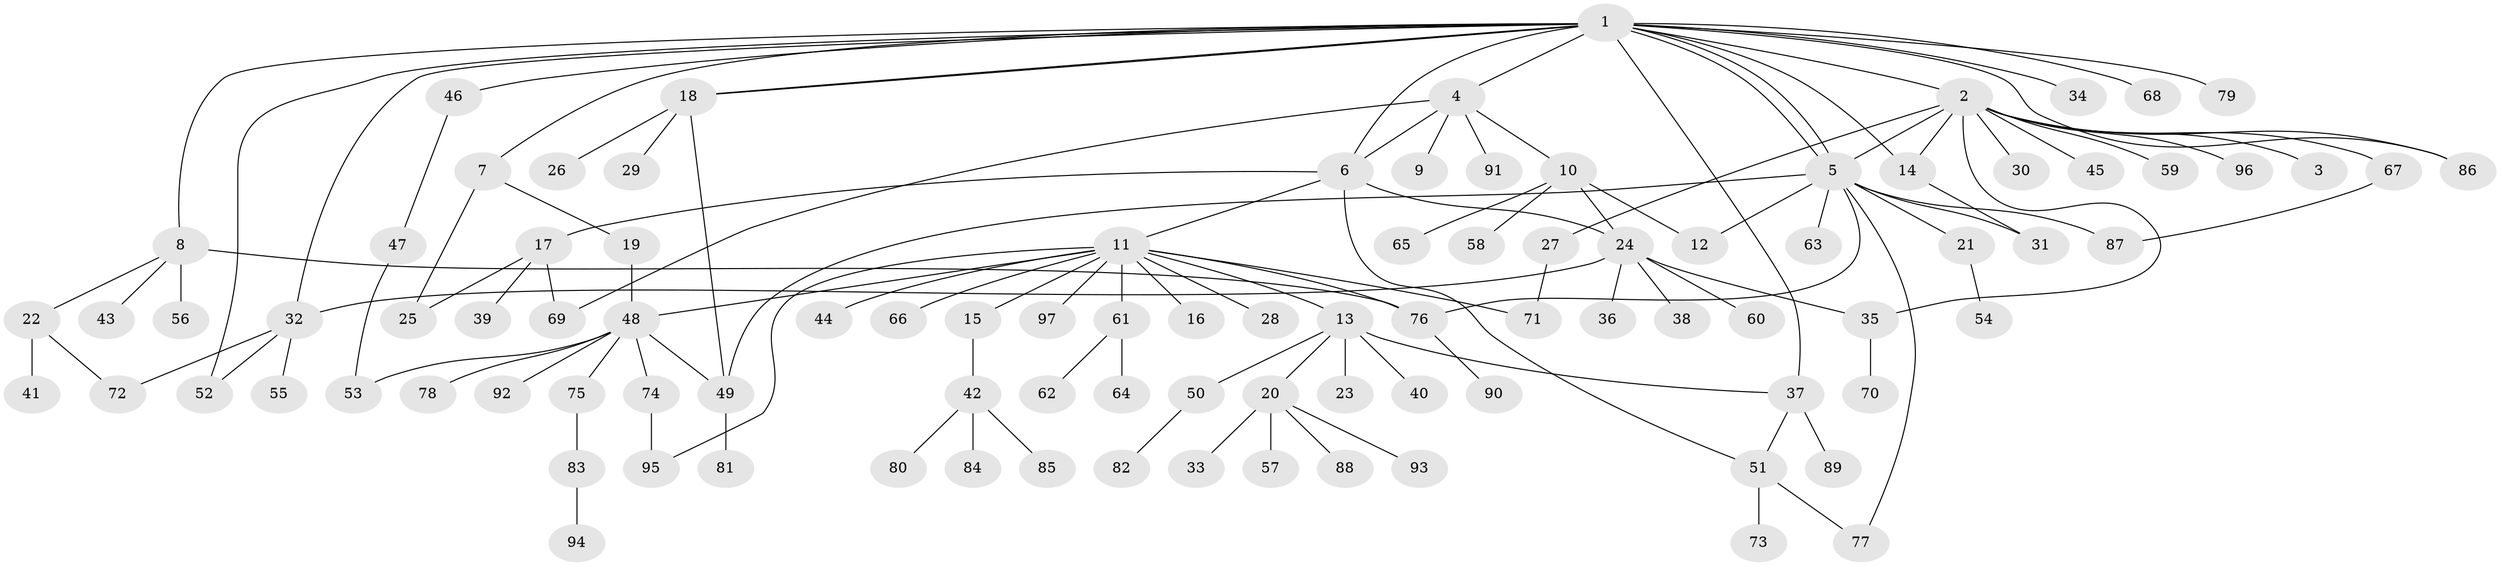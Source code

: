// coarse degree distribution, {1: 0.8620689655172413, 2: 0.06896551724137931, 11: 0.034482758620689655, 18: 0.034482758620689655}
// Generated by graph-tools (version 1.1) at 2025/51/03/04/25 21:51:22]
// undirected, 97 vertices, 123 edges
graph export_dot {
graph [start="1"]
  node [color=gray90,style=filled];
  1;
  2;
  3;
  4;
  5;
  6;
  7;
  8;
  9;
  10;
  11;
  12;
  13;
  14;
  15;
  16;
  17;
  18;
  19;
  20;
  21;
  22;
  23;
  24;
  25;
  26;
  27;
  28;
  29;
  30;
  31;
  32;
  33;
  34;
  35;
  36;
  37;
  38;
  39;
  40;
  41;
  42;
  43;
  44;
  45;
  46;
  47;
  48;
  49;
  50;
  51;
  52;
  53;
  54;
  55;
  56;
  57;
  58;
  59;
  60;
  61;
  62;
  63;
  64;
  65;
  66;
  67;
  68;
  69;
  70;
  71;
  72;
  73;
  74;
  75;
  76;
  77;
  78;
  79;
  80;
  81;
  82;
  83;
  84;
  85;
  86;
  87;
  88;
  89;
  90;
  91;
  92;
  93;
  94;
  95;
  96;
  97;
  1 -- 2;
  1 -- 4;
  1 -- 5;
  1 -- 5;
  1 -- 6;
  1 -- 7;
  1 -- 8;
  1 -- 14;
  1 -- 18;
  1 -- 18;
  1 -- 32;
  1 -- 34;
  1 -- 37;
  1 -- 46;
  1 -- 52;
  1 -- 68;
  1 -- 79;
  1 -- 86;
  2 -- 3;
  2 -- 5;
  2 -- 14;
  2 -- 27;
  2 -- 30;
  2 -- 35;
  2 -- 45;
  2 -- 59;
  2 -- 67;
  2 -- 86;
  2 -- 96;
  4 -- 6;
  4 -- 9;
  4 -- 10;
  4 -- 69;
  4 -- 91;
  5 -- 12;
  5 -- 21;
  5 -- 31;
  5 -- 49;
  5 -- 63;
  5 -- 76;
  5 -- 77;
  5 -- 87;
  6 -- 11;
  6 -- 17;
  6 -- 24;
  6 -- 51;
  7 -- 19;
  7 -- 25;
  8 -- 22;
  8 -- 43;
  8 -- 56;
  8 -- 76;
  10 -- 12;
  10 -- 24;
  10 -- 58;
  10 -- 65;
  11 -- 13;
  11 -- 15;
  11 -- 16;
  11 -- 28;
  11 -- 44;
  11 -- 48;
  11 -- 61;
  11 -- 66;
  11 -- 71;
  11 -- 76;
  11 -- 95;
  11 -- 97;
  13 -- 20;
  13 -- 23;
  13 -- 37;
  13 -- 40;
  13 -- 50;
  14 -- 31;
  15 -- 42;
  17 -- 25;
  17 -- 39;
  17 -- 69;
  18 -- 26;
  18 -- 29;
  18 -- 49;
  19 -- 48;
  20 -- 33;
  20 -- 57;
  20 -- 88;
  20 -- 93;
  21 -- 54;
  22 -- 41;
  22 -- 72;
  24 -- 32;
  24 -- 35;
  24 -- 36;
  24 -- 38;
  24 -- 60;
  27 -- 71;
  32 -- 52;
  32 -- 55;
  32 -- 72;
  35 -- 70;
  37 -- 51;
  37 -- 89;
  42 -- 80;
  42 -- 84;
  42 -- 85;
  46 -- 47;
  47 -- 53;
  48 -- 49;
  48 -- 53;
  48 -- 74;
  48 -- 75;
  48 -- 78;
  48 -- 92;
  49 -- 81;
  50 -- 82;
  51 -- 73;
  51 -- 77;
  61 -- 62;
  61 -- 64;
  67 -- 87;
  74 -- 95;
  75 -- 83;
  76 -- 90;
  83 -- 94;
}

